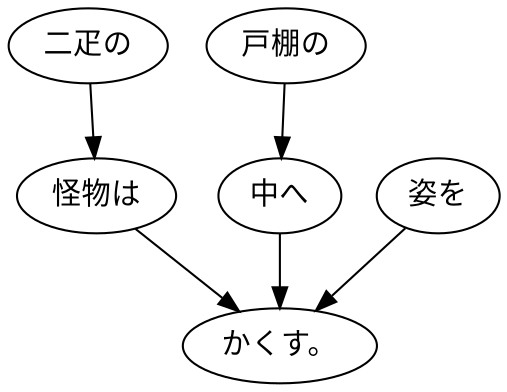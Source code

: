 digraph graph3355 {
	node0 [label="二疋の"];
	node1 [label="怪物は"];
	node2 [label="戸棚の"];
	node3 [label="中へ"];
	node4 [label="姿を"];
	node5 [label="かくす。"];
	node0 -> node1;
	node1 -> node5;
	node2 -> node3;
	node3 -> node5;
	node4 -> node5;
}

